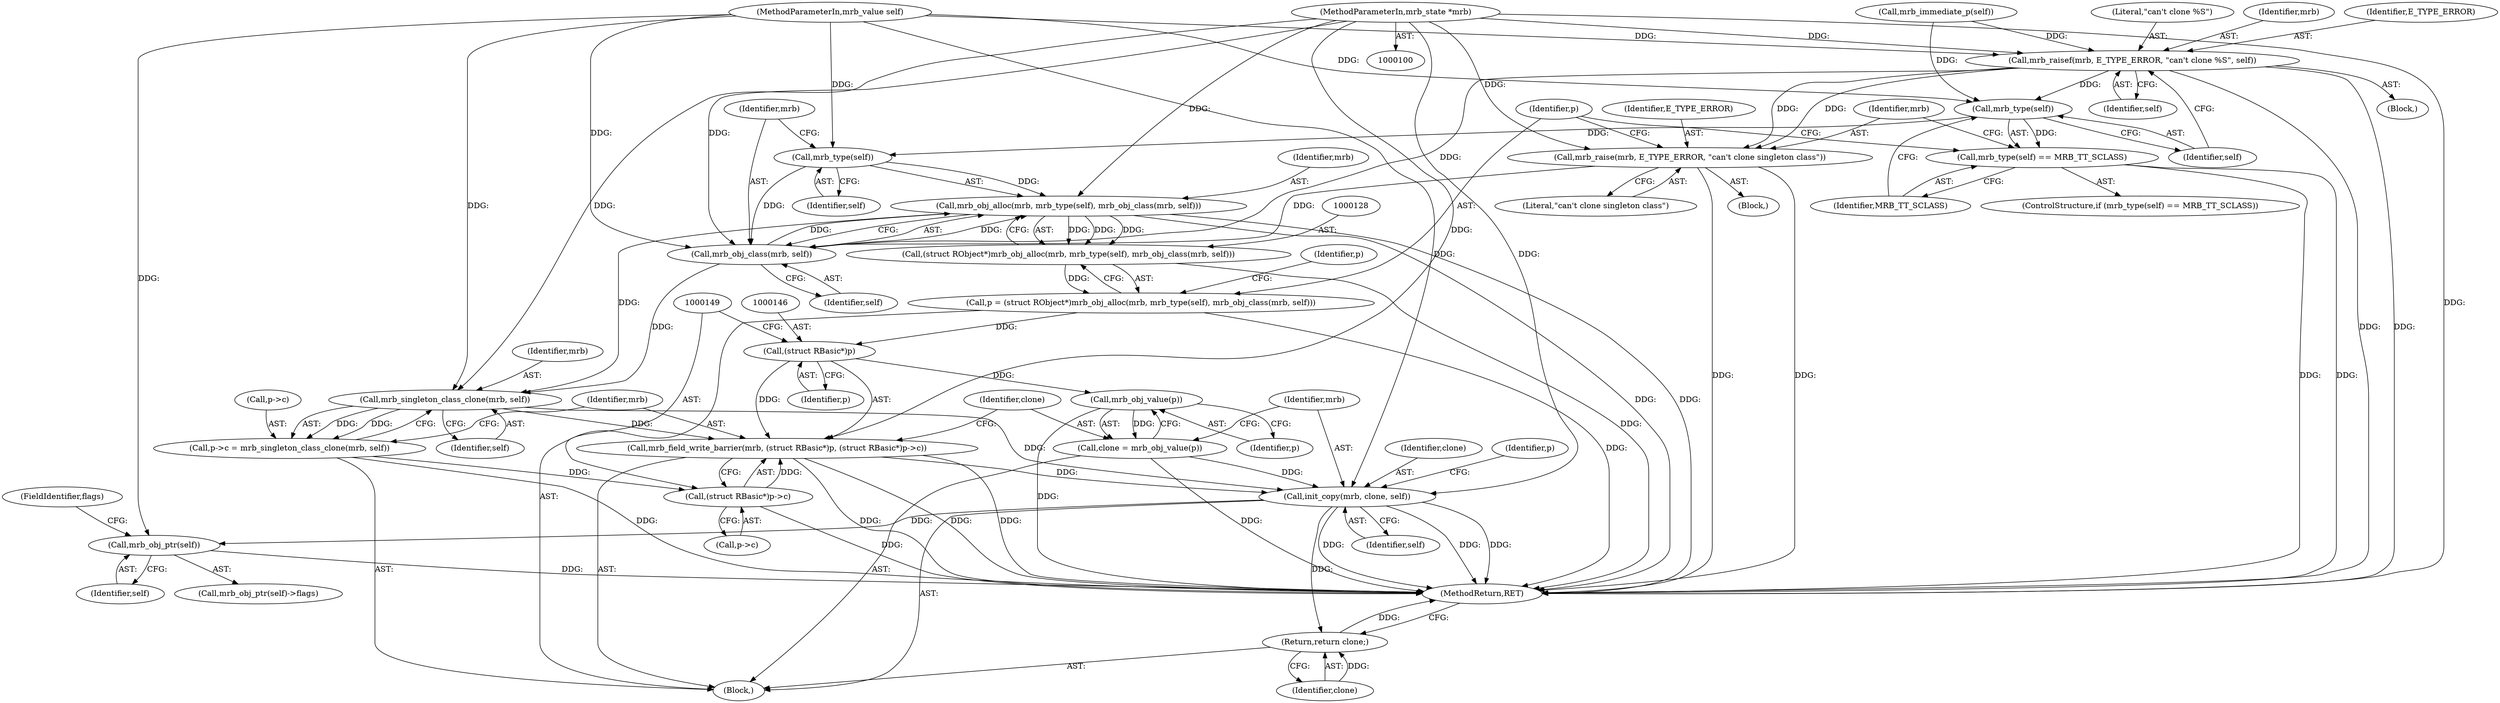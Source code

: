 digraph "0_mruby_55edae0226409de25e59922807cb09acb45731a2@pointer" {
"1000101" [label="(MethodParameterIn,mrb_state *mrb)"];
"1000110" [label="(Call,mrb_raisef(mrb, E_TYPE_ERROR, \"can't clone %S\", self))"];
"1000117" [label="(Call,mrb_type(self))"];
"1000116" [label="(Call,mrb_type(self) == MRB_TT_SCLASS)"];
"1000131" [label="(Call,mrb_type(self))"];
"1000129" [label="(Call,mrb_obj_alloc(mrb, mrb_type(self), mrb_obj_class(mrb, self)))"];
"1000127" [label="(Call,(struct RObject*)mrb_obj_alloc(mrb, mrb_type(self), mrb_obj_class(mrb, self)))"];
"1000125" [label="(Call,p = (struct RObject*)mrb_obj_alloc(mrb, mrb_type(self), mrb_obj_class(mrb, self)))"];
"1000145" [label="(Call,(struct RBasic*)p)"];
"1000143" [label="(Call,mrb_field_write_barrier(mrb, (struct RBasic*)p, (struct RBasic*)p->c))"];
"1000157" [label="(Call,init_copy(mrb, clone, self))"];
"1000167" [label="(Call,mrb_obj_ptr(self))"];
"1000171" [label="(Return,return clone;)"];
"1000155" [label="(Call,mrb_obj_value(p))"];
"1000153" [label="(Call,clone = mrb_obj_value(p))"];
"1000140" [label="(Call,mrb_singleton_class_clone(mrb, self))"];
"1000136" [label="(Call,p->c = mrb_singleton_class_clone(mrb, self))"];
"1000148" [label="(Call,(struct RBasic*)p->c)"];
"1000133" [label="(Call,mrb_obj_class(mrb, self))"];
"1000121" [label="(Call,mrb_raise(mrb, E_TYPE_ERROR, \"can't clone singleton class\"))"];
"1000145" [label="(Call,(struct RBasic*)p)"];
"1000154" [label="(Identifier,clone)"];
"1000166" [label="(Call,mrb_obj_ptr(self)->flags)"];
"1000123" [label="(Identifier,E_TYPE_ERROR)"];
"1000117" [label="(Call,mrb_type(self))"];
"1000121" [label="(Call,mrb_raise(mrb, E_TYPE_ERROR, \"can't clone singleton class\"))"];
"1000142" [label="(Identifier,self)"];
"1000137" [label="(Call,p->c)"];
"1000125" [label="(Call,p = (struct RObject*)mrb_obj_alloc(mrb, mrb_type(self), mrb_obj_class(mrb, self)))"];
"1000124" [label="(Literal,\"can't clone singleton class\")"];
"1000130" [label="(Identifier,mrb)"];
"1000111" [label="(Identifier,mrb)"];
"1000140" [label="(Call,mrb_singleton_class_clone(mrb, self))"];
"1000148" [label="(Call,(struct RBasic*)p->c)"];
"1000122" [label="(Identifier,mrb)"];
"1000168" [label="(Identifier,self)"];
"1000144" [label="(Identifier,mrb)"];
"1000155" [label="(Call,mrb_obj_value(p))"];
"1000153" [label="(Call,clone = mrb_obj_value(p))"];
"1000150" [label="(Call,p->c)"];
"1000112" [label="(Identifier,E_TYPE_ERROR)"];
"1000107" [label="(Call,mrb_immediate_p(self))"];
"1000127" [label="(Call,(struct RObject*)mrb_obj_alloc(mrb, mrb_type(self), mrb_obj_class(mrb, self)))"];
"1000163" [label="(Identifier,p)"];
"1000173" [label="(MethodReturn,RET)"];
"1000171" [label="(Return,return clone;)"];
"1000113" [label="(Literal,\"can't clone %S\")"];
"1000172" [label="(Identifier,clone)"];
"1000126" [label="(Identifier,p)"];
"1000158" [label="(Identifier,mrb)"];
"1000160" [label="(Identifier,self)"];
"1000101" [label="(MethodParameterIn,mrb_state *mrb)"];
"1000115" [label="(ControlStructure,if (mrb_type(self) == MRB_TT_SCLASS))"];
"1000135" [label="(Identifier,self)"];
"1000114" [label="(Identifier,self)"];
"1000169" [label="(FieldIdentifier,flags)"];
"1000118" [label="(Identifier,self)"];
"1000119" [label="(Identifier,MRB_TT_SCLASS)"];
"1000143" [label="(Call,mrb_field_write_barrier(mrb, (struct RBasic*)p, (struct RBasic*)p->c))"];
"1000136" [label="(Call,p->c = mrb_singleton_class_clone(mrb, self))"];
"1000103" [label="(Block,)"];
"1000120" [label="(Block,)"];
"1000159" [label="(Identifier,clone)"];
"1000131" [label="(Call,mrb_type(self))"];
"1000132" [label="(Identifier,self)"];
"1000133" [label="(Call,mrb_obj_class(mrb, self))"];
"1000157" [label="(Call,init_copy(mrb, clone, self))"];
"1000109" [label="(Block,)"];
"1000116" [label="(Call,mrb_type(self) == MRB_TT_SCLASS)"];
"1000167" [label="(Call,mrb_obj_ptr(self))"];
"1000141" [label="(Identifier,mrb)"];
"1000102" [label="(MethodParameterIn,mrb_value self)"];
"1000134" [label="(Identifier,mrb)"];
"1000156" [label="(Identifier,p)"];
"1000138" [label="(Identifier,p)"];
"1000147" [label="(Identifier,p)"];
"1000129" [label="(Call,mrb_obj_alloc(mrb, mrb_type(self), mrb_obj_class(mrb, self)))"];
"1000110" [label="(Call,mrb_raisef(mrb, E_TYPE_ERROR, \"can't clone %S\", self))"];
"1000101" -> "1000100"  [label="AST: "];
"1000101" -> "1000173"  [label="DDG: "];
"1000101" -> "1000110"  [label="DDG: "];
"1000101" -> "1000121"  [label="DDG: "];
"1000101" -> "1000129"  [label="DDG: "];
"1000101" -> "1000133"  [label="DDG: "];
"1000101" -> "1000140"  [label="DDG: "];
"1000101" -> "1000143"  [label="DDG: "];
"1000101" -> "1000157"  [label="DDG: "];
"1000110" -> "1000109"  [label="AST: "];
"1000110" -> "1000114"  [label="CFG: "];
"1000111" -> "1000110"  [label="AST: "];
"1000112" -> "1000110"  [label="AST: "];
"1000113" -> "1000110"  [label="AST: "];
"1000114" -> "1000110"  [label="AST: "];
"1000118" -> "1000110"  [label="CFG: "];
"1000110" -> "1000173"  [label="DDG: "];
"1000110" -> "1000173"  [label="DDG: "];
"1000107" -> "1000110"  [label="DDG: "];
"1000102" -> "1000110"  [label="DDG: "];
"1000110" -> "1000117"  [label="DDG: "];
"1000110" -> "1000121"  [label="DDG: "];
"1000110" -> "1000121"  [label="DDG: "];
"1000110" -> "1000133"  [label="DDG: "];
"1000117" -> "1000116"  [label="AST: "];
"1000117" -> "1000118"  [label="CFG: "];
"1000118" -> "1000117"  [label="AST: "];
"1000119" -> "1000117"  [label="CFG: "];
"1000117" -> "1000116"  [label="DDG: "];
"1000107" -> "1000117"  [label="DDG: "];
"1000102" -> "1000117"  [label="DDG: "];
"1000117" -> "1000131"  [label="DDG: "];
"1000116" -> "1000115"  [label="AST: "];
"1000116" -> "1000119"  [label="CFG: "];
"1000119" -> "1000116"  [label="AST: "];
"1000122" -> "1000116"  [label="CFG: "];
"1000126" -> "1000116"  [label="CFG: "];
"1000116" -> "1000173"  [label="DDG: "];
"1000116" -> "1000173"  [label="DDG: "];
"1000131" -> "1000129"  [label="AST: "];
"1000131" -> "1000132"  [label="CFG: "];
"1000132" -> "1000131"  [label="AST: "];
"1000134" -> "1000131"  [label="CFG: "];
"1000131" -> "1000129"  [label="DDG: "];
"1000102" -> "1000131"  [label="DDG: "];
"1000131" -> "1000133"  [label="DDG: "];
"1000129" -> "1000127"  [label="AST: "];
"1000129" -> "1000133"  [label="CFG: "];
"1000130" -> "1000129"  [label="AST: "];
"1000133" -> "1000129"  [label="AST: "];
"1000127" -> "1000129"  [label="CFG: "];
"1000129" -> "1000173"  [label="DDG: "];
"1000129" -> "1000173"  [label="DDG: "];
"1000129" -> "1000127"  [label="DDG: "];
"1000129" -> "1000127"  [label="DDG: "];
"1000129" -> "1000127"  [label="DDG: "];
"1000133" -> "1000129"  [label="DDG: "];
"1000133" -> "1000129"  [label="DDG: "];
"1000129" -> "1000140"  [label="DDG: "];
"1000127" -> "1000125"  [label="AST: "];
"1000128" -> "1000127"  [label="AST: "];
"1000125" -> "1000127"  [label="CFG: "];
"1000127" -> "1000173"  [label="DDG: "];
"1000127" -> "1000125"  [label="DDG: "];
"1000125" -> "1000103"  [label="AST: "];
"1000126" -> "1000125"  [label="AST: "];
"1000138" -> "1000125"  [label="CFG: "];
"1000125" -> "1000173"  [label="DDG: "];
"1000125" -> "1000145"  [label="DDG: "];
"1000145" -> "1000143"  [label="AST: "];
"1000145" -> "1000147"  [label="CFG: "];
"1000146" -> "1000145"  [label="AST: "];
"1000147" -> "1000145"  [label="AST: "];
"1000149" -> "1000145"  [label="CFG: "];
"1000145" -> "1000143"  [label="DDG: "];
"1000145" -> "1000155"  [label="DDG: "];
"1000143" -> "1000103"  [label="AST: "];
"1000143" -> "1000148"  [label="CFG: "];
"1000144" -> "1000143"  [label="AST: "];
"1000148" -> "1000143"  [label="AST: "];
"1000154" -> "1000143"  [label="CFG: "];
"1000143" -> "1000173"  [label="DDG: "];
"1000143" -> "1000173"  [label="DDG: "];
"1000143" -> "1000173"  [label="DDG: "];
"1000140" -> "1000143"  [label="DDG: "];
"1000148" -> "1000143"  [label="DDG: "];
"1000143" -> "1000157"  [label="DDG: "];
"1000157" -> "1000103"  [label="AST: "];
"1000157" -> "1000160"  [label="CFG: "];
"1000158" -> "1000157"  [label="AST: "];
"1000159" -> "1000157"  [label="AST: "];
"1000160" -> "1000157"  [label="AST: "];
"1000163" -> "1000157"  [label="CFG: "];
"1000157" -> "1000173"  [label="DDG: "];
"1000157" -> "1000173"  [label="DDG: "];
"1000157" -> "1000173"  [label="DDG: "];
"1000153" -> "1000157"  [label="DDG: "];
"1000140" -> "1000157"  [label="DDG: "];
"1000102" -> "1000157"  [label="DDG: "];
"1000157" -> "1000167"  [label="DDG: "];
"1000157" -> "1000171"  [label="DDG: "];
"1000167" -> "1000166"  [label="AST: "];
"1000167" -> "1000168"  [label="CFG: "];
"1000168" -> "1000167"  [label="AST: "];
"1000169" -> "1000167"  [label="CFG: "];
"1000167" -> "1000173"  [label="DDG: "];
"1000102" -> "1000167"  [label="DDG: "];
"1000171" -> "1000103"  [label="AST: "];
"1000171" -> "1000172"  [label="CFG: "];
"1000172" -> "1000171"  [label="AST: "];
"1000173" -> "1000171"  [label="CFG: "];
"1000171" -> "1000173"  [label="DDG: "];
"1000172" -> "1000171"  [label="DDG: "];
"1000155" -> "1000153"  [label="AST: "];
"1000155" -> "1000156"  [label="CFG: "];
"1000156" -> "1000155"  [label="AST: "];
"1000153" -> "1000155"  [label="CFG: "];
"1000155" -> "1000173"  [label="DDG: "];
"1000155" -> "1000153"  [label="DDG: "];
"1000153" -> "1000103"  [label="AST: "];
"1000154" -> "1000153"  [label="AST: "];
"1000158" -> "1000153"  [label="CFG: "];
"1000153" -> "1000173"  [label="DDG: "];
"1000140" -> "1000136"  [label="AST: "];
"1000140" -> "1000142"  [label="CFG: "];
"1000141" -> "1000140"  [label="AST: "];
"1000142" -> "1000140"  [label="AST: "];
"1000136" -> "1000140"  [label="CFG: "];
"1000140" -> "1000136"  [label="DDG: "];
"1000140" -> "1000136"  [label="DDG: "];
"1000133" -> "1000140"  [label="DDG: "];
"1000102" -> "1000140"  [label="DDG: "];
"1000136" -> "1000103"  [label="AST: "];
"1000137" -> "1000136"  [label="AST: "];
"1000144" -> "1000136"  [label="CFG: "];
"1000136" -> "1000173"  [label="DDG: "];
"1000136" -> "1000148"  [label="DDG: "];
"1000148" -> "1000150"  [label="CFG: "];
"1000149" -> "1000148"  [label="AST: "];
"1000150" -> "1000148"  [label="AST: "];
"1000148" -> "1000173"  [label="DDG: "];
"1000133" -> "1000135"  [label="CFG: "];
"1000134" -> "1000133"  [label="AST: "];
"1000135" -> "1000133"  [label="AST: "];
"1000121" -> "1000133"  [label="DDG: "];
"1000102" -> "1000133"  [label="DDG: "];
"1000121" -> "1000120"  [label="AST: "];
"1000121" -> "1000124"  [label="CFG: "];
"1000122" -> "1000121"  [label="AST: "];
"1000123" -> "1000121"  [label="AST: "];
"1000124" -> "1000121"  [label="AST: "];
"1000126" -> "1000121"  [label="CFG: "];
"1000121" -> "1000173"  [label="DDG: "];
"1000121" -> "1000173"  [label="DDG: "];
}
